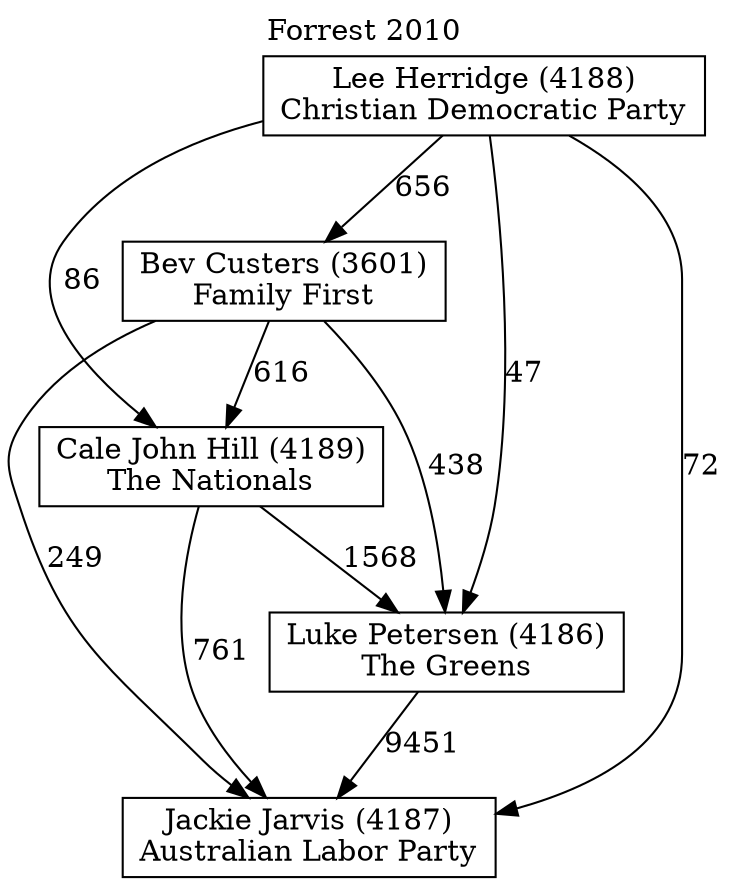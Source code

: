 // House preference flow
digraph "Jackie Jarvis (4187)_Forrest_2010" {
	graph [label="Forrest 2010" labelloc=t mclimit=10]
	node [shape=box]
	"Jackie Jarvis (4187)" [label="Jackie Jarvis (4187)
Australian Labor Party"]
	"Luke Petersen (4186)" [label="Luke Petersen (4186)
The Greens"]
	"Cale John Hill (4189)" [label="Cale John Hill (4189)
The Nationals"]
	"Bev Custers (3601)" [label="Bev Custers (3601)
Family First"]
	"Lee Herridge (4188)" [label="Lee Herridge (4188)
Christian Democratic Party"]
	"Luke Petersen (4186)" -> "Jackie Jarvis (4187)" [label=9451]
	"Cale John Hill (4189)" -> "Luke Petersen (4186)" [label=1568]
	"Bev Custers (3601)" -> "Cale John Hill (4189)" [label=616]
	"Lee Herridge (4188)" -> "Bev Custers (3601)" [label=656]
	"Cale John Hill (4189)" -> "Jackie Jarvis (4187)" [label=761]
	"Bev Custers (3601)" -> "Jackie Jarvis (4187)" [label=249]
	"Lee Herridge (4188)" -> "Jackie Jarvis (4187)" [label=72]
	"Lee Herridge (4188)" -> "Cale John Hill (4189)" [label=86]
	"Bev Custers (3601)" -> "Luke Petersen (4186)" [label=438]
	"Lee Herridge (4188)" -> "Luke Petersen (4186)" [label=47]
}
